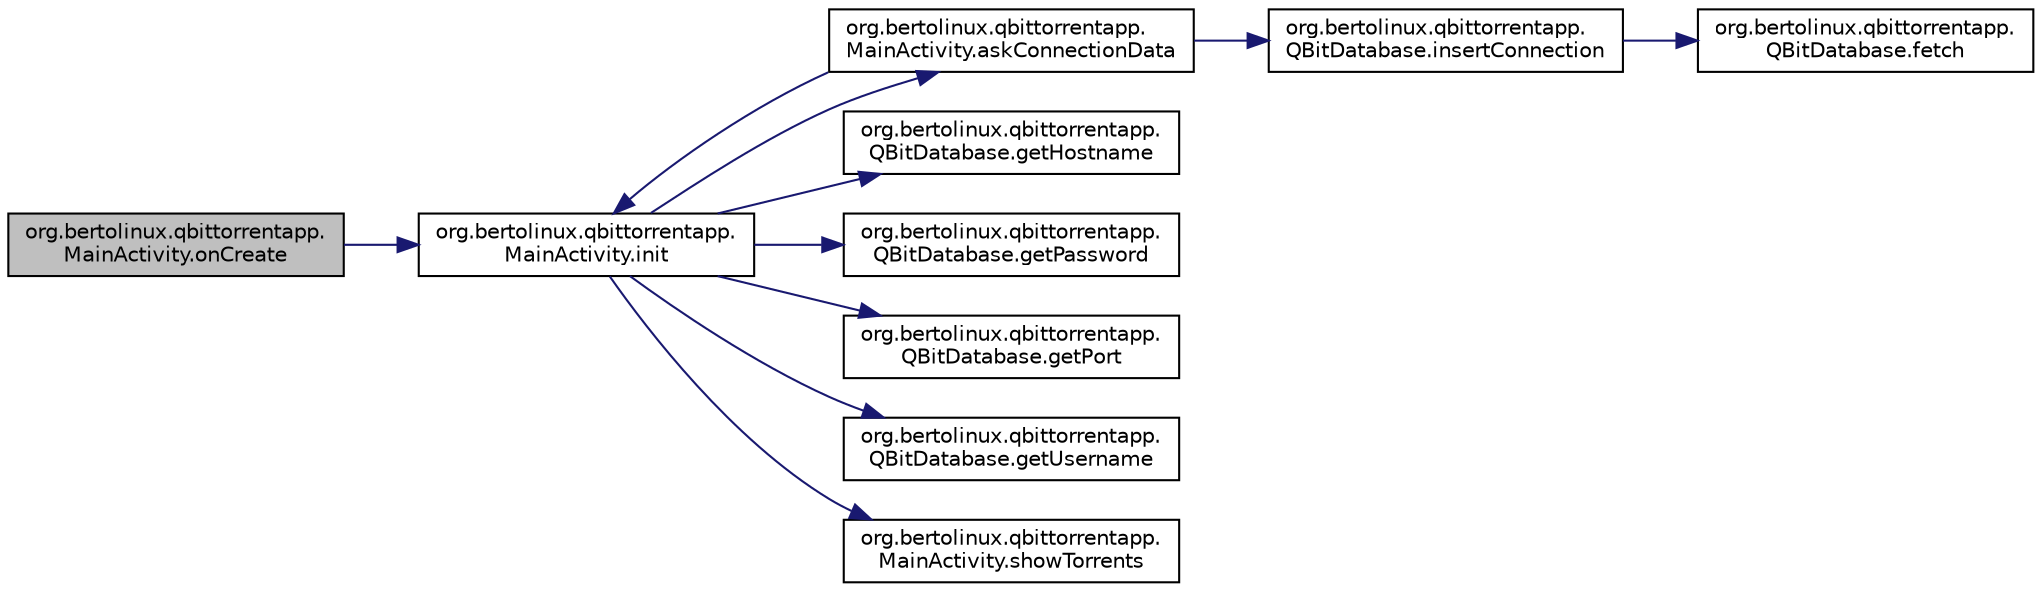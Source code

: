 digraph "org.bertolinux.qbittorrentapp.MainActivity.onCreate"
{
  edge [fontname="Helvetica",fontsize="10",labelfontname="Helvetica",labelfontsize="10"];
  node [fontname="Helvetica",fontsize="10",shape=record];
  rankdir="LR";
  Node22 [label="org.bertolinux.qbittorrentapp.\lMainActivity.onCreate",height=0.2,width=0.4,color="black", fillcolor="grey75", style="filled", fontcolor="black"];
  Node22 -> Node23 [color="midnightblue",fontsize="10",style="solid",fontname="Helvetica"];
  Node23 [label="org.bertolinux.qbittorrentapp.\lMainActivity.init",height=0.2,width=0.4,color="black", fillcolor="white", style="filled",URL="$classorg_1_1bertolinux_1_1qbittorrentapp_1_1MainActivity.html#ab62eb7ecb4b9a0273e24fd009b8b45b0"];
  Node23 -> Node24 [color="midnightblue",fontsize="10",style="solid",fontname="Helvetica"];
  Node24 [label="org.bertolinux.qbittorrentapp.\lMainActivity.askConnectionData",height=0.2,width=0.4,color="black", fillcolor="white", style="filled",URL="$classorg_1_1bertolinux_1_1qbittorrentapp_1_1MainActivity.html#a8d6a3c42cc23067e2eefa0a96bef051e"];
  Node24 -> Node23 [color="midnightblue",fontsize="10",style="solid",fontname="Helvetica"];
  Node24 -> Node25 [color="midnightblue",fontsize="10",style="solid",fontname="Helvetica"];
  Node25 [label="org.bertolinux.qbittorrentapp.\lQBitDatabase.insertConnection",height=0.2,width=0.4,color="black", fillcolor="white", style="filled",URL="$classorg_1_1bertolinux_1_1qbittorrentapp_1_1QBitDatabase.html#a345bf96762d1df0946ee8f41b5016f89"];
  Node25 -> Node26 [color="midnightblue",fontsize="10",style="solid",fontname="Helvetica"];
  Node26 [label="org.bertolinux.qbittorrentapp.\lQBitDatabase.fetch",height=0.2,width=0.4,color="black", fillcolor="white", style="filled",URL="$classorg_1_1bertolinux_1_1qbittorrentapp_1_1QBitDatabase.html#ab7dc221772ac988eb56ce2e158989113"];
  Node23 -> Node27 [color="midnightblue",fontsize="10",style="solid",fontname="Helvetica"];
  Node27 [label="org.bertolinux.qbittorrentapp.\lQBitDatabase.getHostname",height=0.2,width=0.4,color="black", fillcolor="white", style="filled",URL="$classorg_1_1bertolinux_1_1qbittorrentapp_1_1QBitDatabase.html#a70c31bafd761275988a87f9f195eca66"];
  Node23 -> Node28 [color="midnightblue",fontsize="10",style="solid",fontname="Helvetica"];
  Node28 [label="org.bertolinux.qbittorrentapp.\lQBitDatabase.getPassword",height=0.2,width=0.4,color="black", fillcolor="white", style="filled",URL="$classorg_1_1bertolinux_1_1qbittorrentapp_1_1QBitDatabase.html#a292ccb0e9037fac9a059543b148df2dd"];
  Node23 -> Node29 [color="midnightblue",fontsize="10",style="solid",fontname="Helvetica"];
  Node29 [label="org.bertolinux.qbittorrentapp.\lQBitDatabase.getPort",height=0.2,width=0.4,color="black", fillcolor="white", style="filled",URL="$classorg_1_1bertolinux_1_1qbittorrentapp_1_1QBitDatabase.html#ac18d6660b8fd3eec4b6a2995d230db5c"];
  Node23 -> Node30 [color="midnightblue",fontsize="10",style="solid",fontname="Helvetica"];
  Node30 [label="org.bertolinux.qbittorrentapp.\lQBitDatabase.getUsername",height=0.2,width=0.4,color="black", fillcolor="white", style="filled",URL="$classorg_1_1bertolinux_1_1qbittorrentapp_1_1QBitDatabase.html#a328b530abff001eee6c94d57ca073f1b"];
  Node23 -> Node31 [color="midnightblue",fontsize="10",style="solid",fontname="Helvetica"];
  Node31 [label="org.bertolinux.qbittorrentapp.\lMainActivity.showTorrents",height=0.2,width=0.4,color="black", fillcolor="white", style="filled",URL="$classorg_1_1bertolinux_1_1qbittorrentapp_1_1MainActivity.html#a6dec9399650aa3e4f61cd4253005e0e6"];
}

